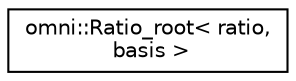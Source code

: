 digraph "Graphical Class Hierarchy"
{
  edge [fontname="Helvetica",fontsize="10",labelfontname="Helvetica",labelfontsize="10"];
  node [fontname="Helvetica",fontsize="10",shape=record];
  rankdir="LR";
  Node0 [label="omni::Ratio_root\< ratio,\l basis \>",height=0.2,width=0.4,color="black", fillcolor="white", style="filled",URL="$classomni_1_1Ratio__root.html"];
}
